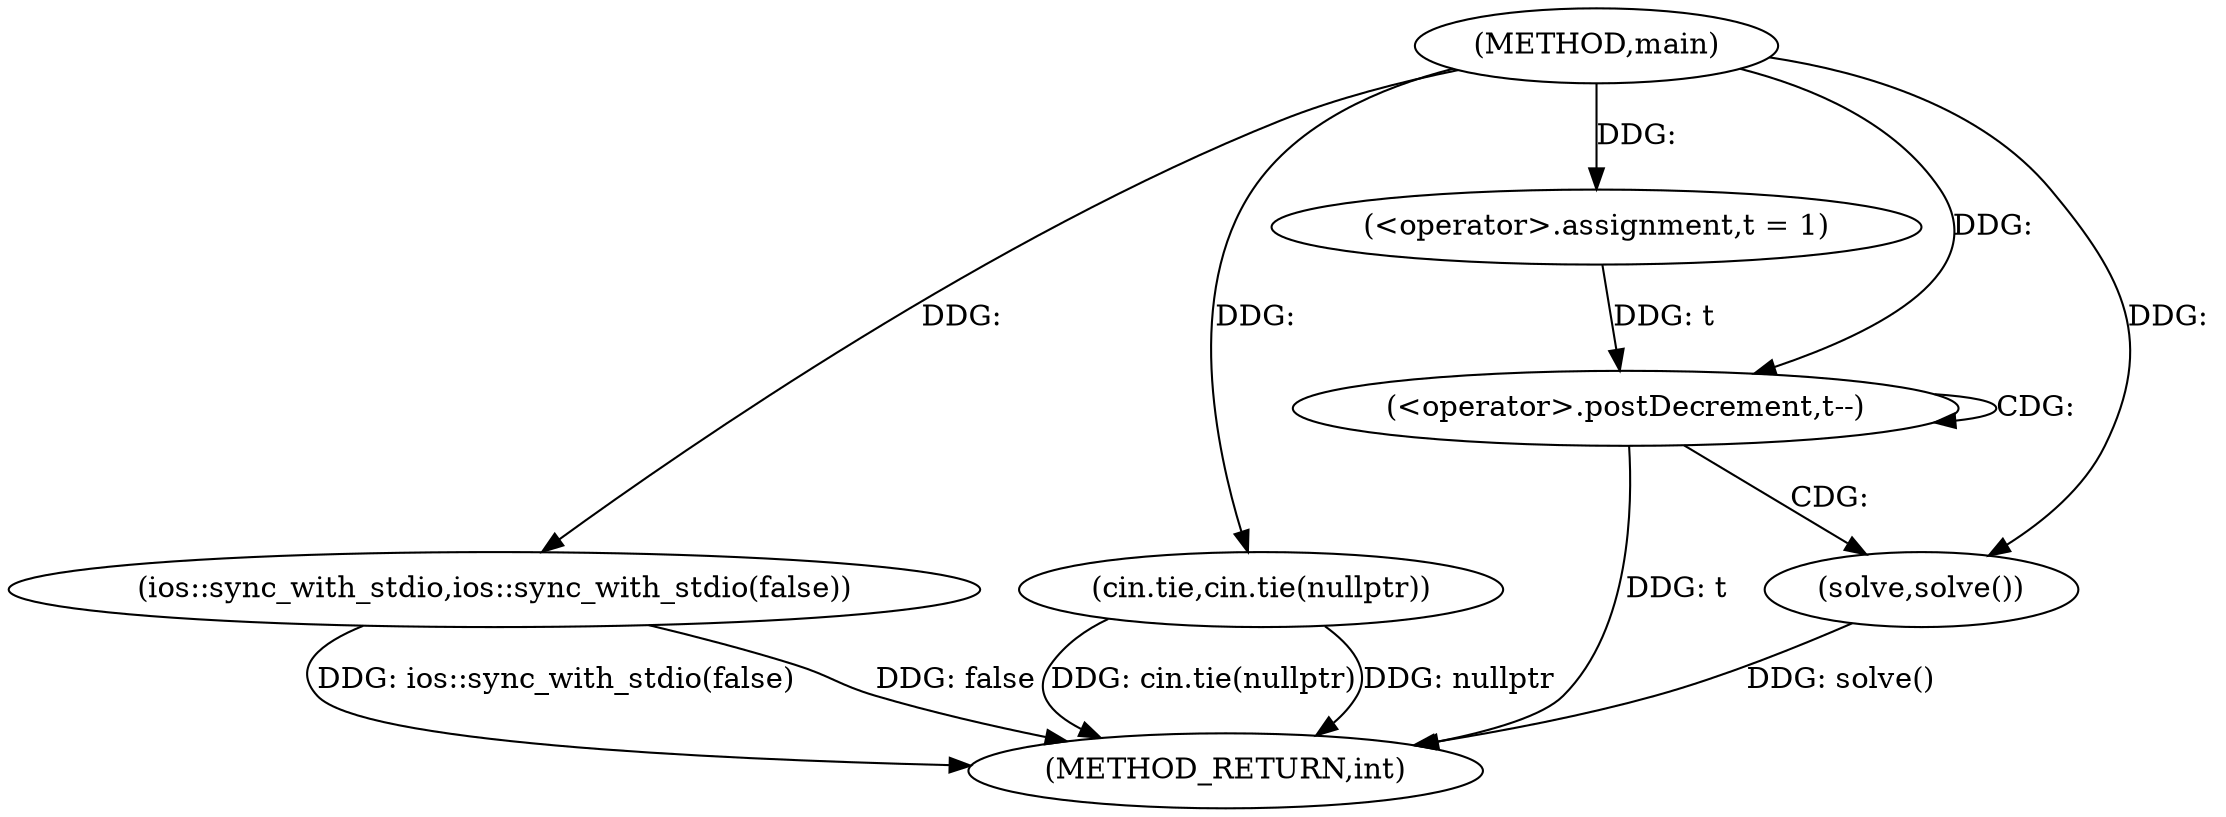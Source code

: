 digraph "main" {  
"1000360" [label = "(METHOD,main)" ]
"1000375" [label = "(METHOD_RETURN,int)" ]
"1000362" [label = "(ios::sync_with_stdio,ios::sync_with_stdio(false))" ]
"1000364" [label = "(cin.tie,cin.tie(nullptr))" ]
"1000367" [label = "(<operator>.assignment,t = 1)" ]
"1000371" [label = "(<operator>.postDecrement,t--)" ]
"1000374" [label = "(solve,solve())" ]
  "1000362" -> "1000375"  [ label = "DDG: ios::sync_with_stdio(false)"] 
  "1000364" -> "1000375"  [ label = "DDG: cin.tie(nullptr)"] 
  "1000371" -> "1000375"  [ label = "DDG: t"] 
  "1000374" -> "1000375"  [ label = "DDG: solve()"] 
  "1000362" -> "1000375"  [ label = "DDG: false"] 
  "1000364" -> "1000375"  [ label = "DDG: nullptr"] 
  "1000360" -> "1000367"  [ label = "DDG: "] 
  "1000360" -> "1000362"  [ label = "DDG: "] 
  "1000360" -> "1000364"  [ label = "DDG: "] 
  "1000367" -> "1000371"  [ label = "DDG: t"] 
  "1000360" -> "1000371"  [ label = "DDG: "] 
  "1000360" -> "1000374"  [ label = "DDG: "] 
  "1000371" -> "1000371"  [ label = "CDG: "] 
  "1000371" -> "1000374"  [ label = "CDG: "] 
}

